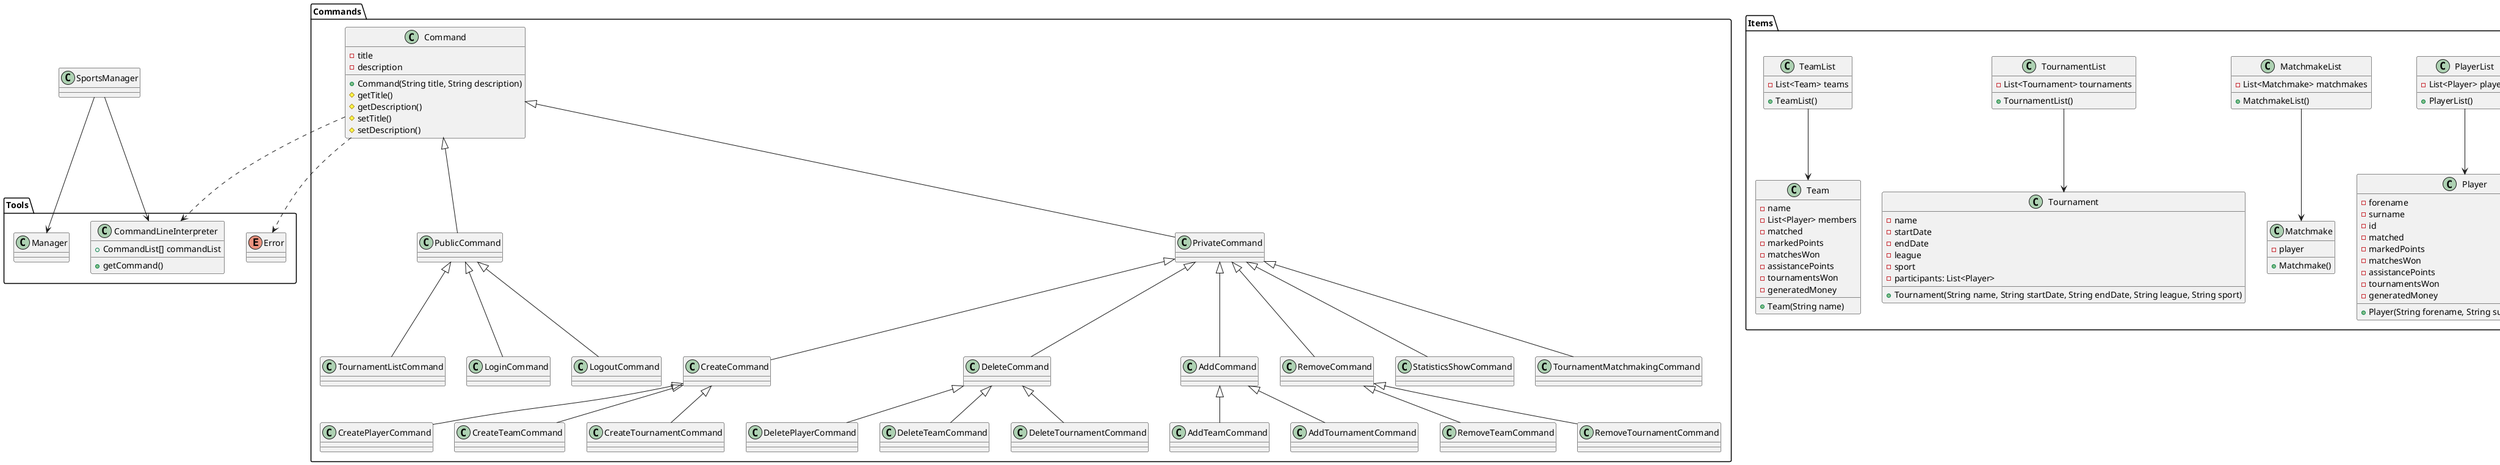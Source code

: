 @startuml

package Commands {
    class Command {
      - title
      - description
      +Command(String title, String description)
      #getTitle()
      #getDescription()
      #setTitle()
      #setDescription()
    }
    
    class PublicCommand 
    class PrivateCommand

    class CreateCommand 
    class DeleteCommand 
    class AddCommand 
    class RemoveCommand 

    class CreatePlayerCommand
    class CreateTeamCommand
    class CreateTournamentCommand
    class DeletePlayerCommand
    class DeleteTeamCommand
    class DeleteTournamentCommand
    class AddTeamCommand
    class AddTournamentCommand
    class RemoveTeamCommand
    class RemoveTournamentCommand
    class StatisticsShowCommand
    class TournamentMatchmakingCommand
    class TournamentListCommand
    class LoginCommand
    class LogoutCommand
}

package Items {
  class User {
    -username
    -password
    -authenticated
    -admin
    +User(String username, String password)
  }
  
  class Player {
    -forename
    -surname
    -id
    -matched
    -markedPoints
    -matchesWon
    -assistancePoints
    -tournamentsWon
    -generatedMoney
    +Player(String forename, String surname, String id)
  }

  class Admin {
    +Admin(String username, String password)
  }
  
  class PlayerList {
    - List<Player> players
    +PlayerList()
  }
  
  class Matchmake {
    -player
    +Matchmake()
  }
  
  class MatchmakeList {
    - List<Matchmake> matchmakes
    +MatchmakeList()
  }
  
  class Tournament {
    - name
    - startDate
    - endDate
    - league
    - sport
    - participants: List<Player>
    +Tournament(String name, String startDate, String endDate, String league, String sport)
  }
  
  class TournamentList {
    - List<Tournament> tournaments
    +TournamentList()
  }
  
  class Team {
    - name
    - List<Player> members
    - matched
    - markedPoints
    - matchesWon
    - assistancePoints
    - tournamentsWon
    - generatedMoney
    +Team(String name)
  }
  
  class TeamList {
    - List<Team> teams
    +TeamList()
  }
  
}

package Tools {
  class CommandLineInterpreter {
    +CommandList[] commandList
    +getCommand()
  }
  
  class Manager
  enum Error
}

class SportsManager 

PlayerList -down-> Player
TeamList -down-> Team
TournamentList -down-> Tournament
MatchmakeList -down-> Matchmake
User <|-down- Player 
User <|-down- Admin 
Command .down.> CommandLineInterpreter
Command .down.> Error
SportsManager -down-> CommandLineInterpreter
SportsManager -down-> Manager

Command <|-down- PublicCommand 
Command <|-down- PrivateCommand

PrivateCommand <|-down- CreateCommand
PrivateCommand <|-down- DeleteCommand
PrivateCommand <|-down- AddCommand
PrivateCommand <|-down- RemoveCommand
PrivateCommand <|-down- TournamentMatchmakingCommand
PrivateCommand <|-down- StatisticsShowCommand

CreateCommand <|-down- CreatePlayerCommand
CreateCommand <|-down- CreateTeamCommand
CreateCommand <|-down- CreateTournamentCommand

DeleteCommand <|-down- DeletePlayerCommand
DeleteCommand <|-down- DeleteTeamCommand
DeleteCommand <|-down- DeleteTournamentCommand

AddCommand <|-down- AddTeamCommand
AddCommand <|-down- AddTournamentCommand

RemoveCommand <|-down- RemoveTeamCommand
RemoveCommand <|-down- RemoveTournamentCommand

PublicCommand <|-down- TournamentListCommand
PublicCommand <|-down- LoginCommand
PublicCommand <|-down- LogoutCommand

@enduml